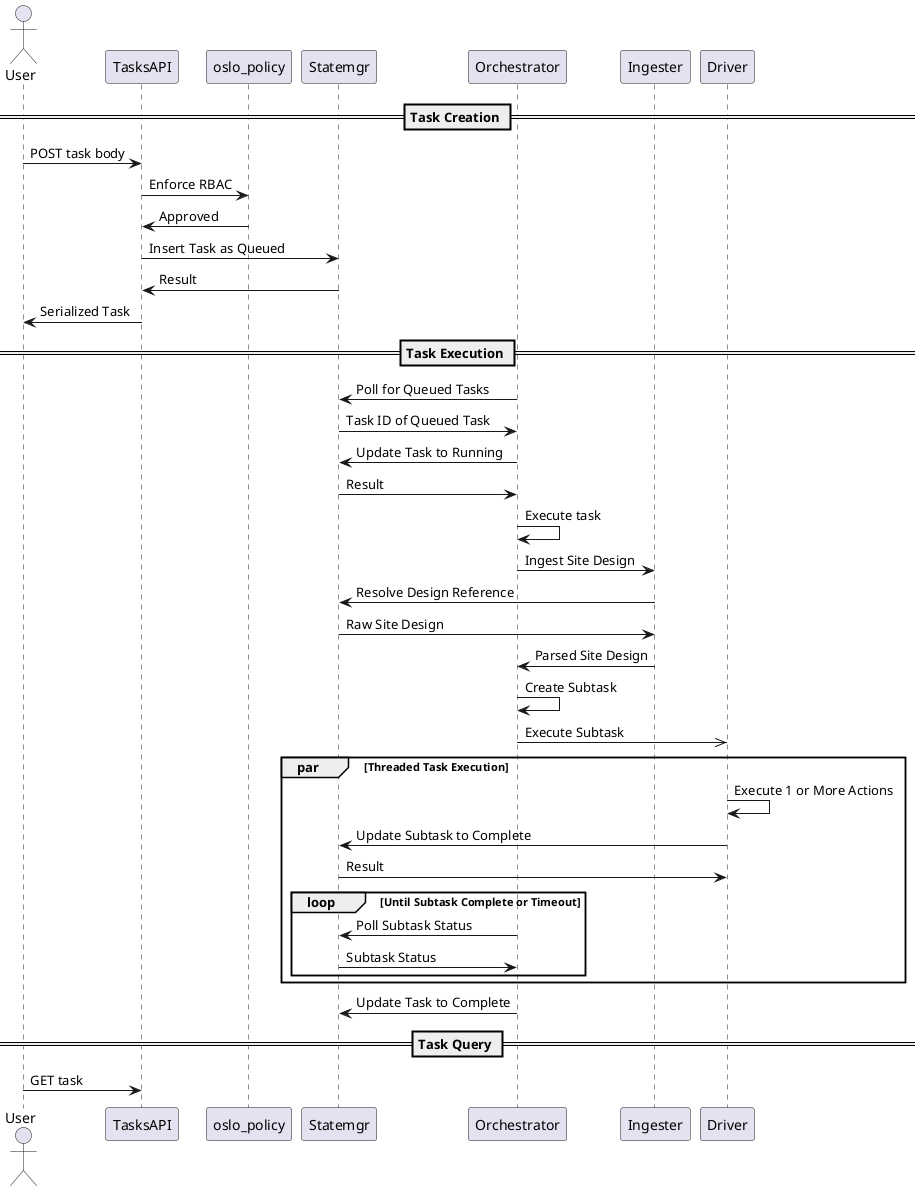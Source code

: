 ' PlantUML file describing the basic task execution
' sequence diagram
@startuml
actor User

== Task Creation ==

User -> TasksAPI : POST task body
TasksAPI -> oslo_policy : Enforce RBAC
oslo_policy -> TasksAPI : Approved
TasksAPI -> Statemgr : Insert Task as Queued
Statemgr -> TasksAPI : Result
TasksAPI -> User : Serialized Task

== Task Execution ==

Orchestrator -> Statemgr : Poll for Queued Tasks
Statemgr -> Orchestrator : Task ID of Queued Task
Orchestrator -> Statemgr : Update Task to Running
Statemgr -> Orchestrator : Result
Orchestrator -> Orchestrator : Execute task
Orchestrator -> Ingester : Ingest Site Design
Ingester -> Statemgr : Resolve Design Reference
Statemgr -> Ingester : Raw Site Design
Ingester -> Orchestrator : Parsed Site Design
Orchestrator -> Orchestrator : Create Subtask
Orchestrator ->> Driver : Execute Subtask
par Threaded Task Execution
    Driver -> Driver : Execute 1 or More Actions
    Driver -> Statemgr : Update Subtask to Complete
    Statemgr -> Driver : Result
    loop Until Subtask Complete or Timeout
        Orchestrator -> Statemgr : Poll Subtask Status
        Statemgr -> Orchestrator : Subtask Status
    end
end
Orchestrator -> Statemgr : Update Task to Complete

== Task Query ==

User -> TasksAPI : GET task

@enduml
